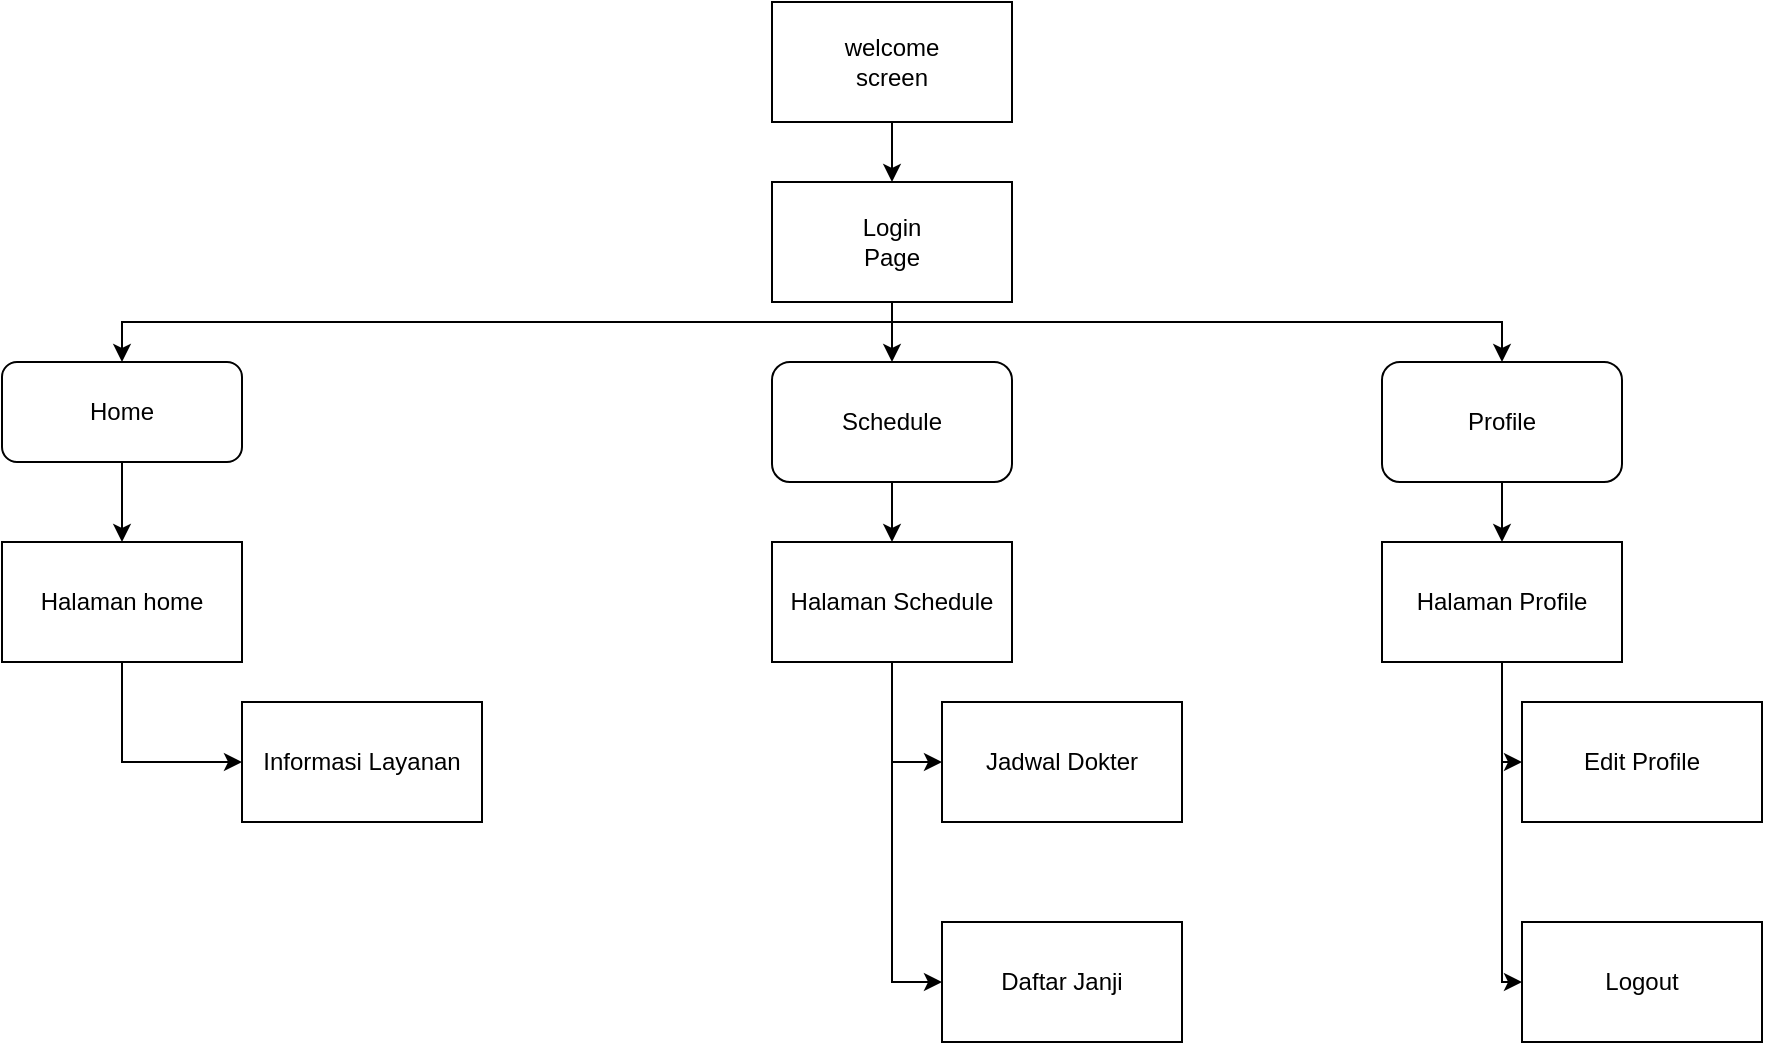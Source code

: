 <mxfile version="25.0.1">
  <diagram name="Page-1" id="XRQW1WbPfEY1eK2ji6wj">
    <mxGraphModel dx="947" dy="1100" grid="1" gridSize="10" guides="1" tooltips="1" connect="1" arrows="1" fold="1" page="1" pageScale="1" pageWidth="850" pageHeight="1100" math="0" shadow="0">
      <root>
        <mxCell id="0" />
        <mxCell id="1" parent="0" />
        <mxCell id="CbI3CU1YV4Z_4xYyhZJx-3" value="" style="edgeStyle=orthogonalEdgeStyle;rounded=0;orthogonalLoop=1;jettySize=auto;html=1;" edge="1" parent="1" source="CbI3CU1YV4Z_4xYyhZJx-1" target="CbI3CU1YV4Z_4xYyhZJx-2">
          <mxGeometry relative="1" as="geometry" />
        </mxCell>
        <mxCell id="CbI3CU1YV4Z_4xYyhZJx-1" value="welcome&lt;br&gt;screen" style="rounded=0;whiteSpace=wrap;html=1;" vertex="1" parent="1">
          <mxGeometry x="385" y="40" width="120" height="60" as="geometry" />
        </mxCell>
        <mxCell id="CbI3CU1YV4Z_4xYyhZJx-5" value="" style="edgeStyle=orthogonalEdgeStyle;rounded=0;orthogonalLoop=1;jettySize=auto;html=1;" edge="1" parent="1" source="CbI3CU1YV4Z_4xYyhZJx-2" target="CbI3CU1YV4Z_4xYyhZJx-4">
          <mxGeometry relative="1" as="geometry">
            <Array as="points">
              <mxPoint x="445" y="200" />
              <mxPoint x="60" y="200" />
            </Array>
          </mxGeometry>
        </mxCell>
        <mxCell id="CbI3CU1YV4Z_4xYyhZJx-7" value="" style="edgeStyle=orthogonalEdgeStyle;rounded=0;orthogonalLoop=1;jettySize=auto;html=1;" edge="1" parent="1" source="CbI3CU1YV4Z_4xYyhZJx-2" target="CbI3CU1YV4Z_4xYyhZJx-6">
          <mxGeometry relative="1" as="geometry" />
        </mxCell>
        <mxCell id="CbI3CU1YV4Z_4xYyhZJx-23" value="" style="edgeStyle=orthogonalEdgeStyle;rounded=0;orthogonalLoop=1;jettySize=auto;html=1;exitX=0.5;exitY=1;exitDx=0;exitDy=0;entryX=0.5;entryY=0;entryDx=0;entryDy=0;" edge="1" parent="1" source="CbI3CU1YV4Z_4xYyhZJx-2" target="CbI3CU1YV4Z_4xYyhZJx-22">
          <mxGeometry relative="1" as="geometry">
            <Array as="points">
              <mxPoint x="445" y="200" />
              <mxPoint x="750" y="200" />
            </Array>
          </mxGeometry>
        </mxCell>
        <mxCell id="CbI3CU1YV4Z_4xYyhZJx-2" value="Login&lt;br&gt;Page" style="rounded=0;whiteSpace=wrap;html=1;" vertex="1" parent="1">
          <mxGeometry x="385" y="130" width="120" height="60" as="geometry" />
        </mxCell>
        <mxCell id="CbI3CU1YV4Z_4xYyhZJx-13" value="" style="edgeStyle=orthogonalEdgeStyle;rounded=0;orthogonalLoop=1;jettySize=auto;html=1;" edge="1" parent="1" source="CbI3CU1YV4Z_4xYyhZJx-4" target="CbI3CU1YV4Z_4xYyhZJx-12">
          <mxGeometry relative="1" as="geometry" />
        </mxCell>
        <mxCell id="CbI3CU1YV4Z_4xYyhZJx-4" value="Home" style="whiteSpace=wrap;html=1;rounded=1&#xa;;" vertex="1" parent="1">
          <mxGeometry y="220" width="120" height="50" as="geometry" />
        </mxCell>
        <mxCell id="CbI3CU1YV4Z_4xYyhZJx-17" value="" style="edgeStyle=orthogonalEdgeStyle;rounded=0;orthogonalLoop=1;jettySize=auto;html=1;" edge="1" parent="1" source="CbI3CU1YV4Z_4xYyhZJx-6" target="CbI3CU1YV4Z_4xYyhZJx-16">
          <mxGeometry relative="1" as="geometry" />
        </mxCell>
        <mxCell id="CbI3CU1YV4Z_4xYyhZJx-6" value="Schedule" style="rounded=1;whiteSpace=wrap;html=1;" vertex="1" parent="1">
          <mxGeometry x="385" y="220" width="120" height="60" as="geometry" />
        </mxCell>
        <mxCell id="CbI3CU1YV4Z_4xYyhZJx-15" value="" style="edgeStyle=orthogonalEdgeStyle;rounded=0;orthogonalLoop=1;jettySize=auto;html=1;" edge="1" parent="1" source="CbI3CU1YV4Z_4xYyhZJx-12" target="CbI3CU1YV4Z_4xYyhZJx-14">
          <mxGeometry relative="1" as="geometry">
            <Array as="points">
              <mxPoint x="60" y="420" />
            </Array>
          </mxGeometry>
        </mxCell>
        <mxCell id="CbI3CU1YV4Z_4xYyhZJx-12" value="Halaman home" style="whiteSpace=wrap;html=1;rounded=0;" vertex="1" parent="1">
          <mxGeometry y="310" width="120" height="60" as="geometry" />
        </mxCell>
        <mxCell id="CbI3CU1YV4Z_4xYyhZJx-14" value="Informasi Layanan" style="whiteSpace=wrap;html=1;rounded=0;" vertex="1" parent="1">
          <mxGeometry x="120" y="390" width="120" height="60" as="geometry" />
        </mxCell>
        <mxCell id="CbI3CU1YV4Z_4xYyhZJx-19" value="" style="edgeStyle=orthogonalEdgeStyle;rounded=0;orthogonalLoop=1;jettySize=auto;html=1;entryX=0;entryY=0.5;entryDx=0;entryDy=0;" edge="1" parent="1" source="CbI3CU1YV4Z_4xYyhZJx-16" target="CbI3CU1YV4Z_4xYyhZJx-18">
          <mxGeometry relative="1" as="geometry" />
        </mxCell>
        <mxCell id="CbI3CU1YV4Z_4xYyhZJx-16" value="Halaman Schedule" style="rounded=0;whiteSpace=wrap;html=1;" vertex="1" parent="1">
          <mxGeometry x="385" y="310" width="120" height="60" as="geometry" />
        </mxCell>
        <mxCell id="CbI3CU1YV4Z_4xYyhZJx-21" value="" style="edgeStyle=orthogonalEdgeStyle;rounded=0;orthogonalLoop=1;jettySize=auto;html=1;entryX=0;entryY=0.5;entryDx=0;entryDy=0;exitX=0.5;exitY=1;exitDx=0;exitDy=0;" edge="1" parent="1" source="CbI3CU1YV4Z_4xYyhZJx-16" target="CbI3CU1YV4Z_4xYyhZJx-20">
          <mxGeometry relative="1" as="geometry">
            <Array as="points">
              <mxPoint x="445" y="530" />
            </Array>
          </mxGeometry>
        </mxCell>
        <mxCell id="CbI3CU1YV4Z_4xYyhZJx-18" value="Jadwal Dokter" style="rounded=0;whiteSpace=wrap;html=1;" vertex="1" parent="1">
          <mxGeometry x="470" y="390" width="120" height="60" as="geometry" />
        </mxCell>
        <mxCell id="CbI3CU1YV4Z_4xYyhZJx-20" value="Daftar Janji" style="rounded=0;whiteSpace=wrap;html=1;" vertex="1" parent="1">
          <mxGeometry x="470" y="500" width="120" height="60" as="geometry" />
        </mxCell>
        <mxCell id="CbI3CU1YV4Z_4xYyhZJx-25" value="" style="edgeStyle=orthogonalEdgeStyle;rounded=0;orthogonalLoop=1;jettySize=auto;html=1;" edge="1" parent="1" source="CbI3CU1YV4Z_4xYyhZJx-22" target="CbI3CU1YV4Z_4xYyhZJx-24">
          <mxGeometry relative="1" as="geometry" />
        </mxCell>
        <mxCell id="CbI3CU1YV4Z_4xYyhZJx-22" value="Profile" style="rounded=1;whiteSpace=wrap;html=1;" vertex="1" parent="1">
          <mxGeometry x="690" y="220" width="120" height="60" as="geometry" />
        </mxCell>
        <mxCell id="CbI3CU1YV4Z_4xYyhZJx-27" value="" style="edgeStyle=orthogonalEdgeStyle;rounded=0;orthogonalLoop=1;jettySize=auto;html=1;" edge="1" parent="1" source="CbI3CU1YV4Z_4xYyhZJx-24" target="CbI3CU1YV4Z_4xYyhZJx-26">
          <mxGeometry relative="1" as="geometry">
            <Array as="points">
              <mxPoint x="750" y="420" />
            </Array>
          </mxGeometry>
        </mxCell>
        <mxCell id="CbI3CU1YV4Z_4xYyhZJx-24" value="Halaman Profile" style="rounded=0;whiteSpace=wrap;html=1;" vertex="1" parent="1">
          <mxGeometry x="690" y="310" width="120" height="60" as="geometry" />
        </mxCell>
        <mxCell id="CbI3CU1YV4Z_4xYyhZJx-29" value="" style="edgeStyle=orthogonalEdgeStyle;rounded=0;orthogonalLoop=1;jettySize=auto;html=1;exitX=0.5;exitY=1;exitDx=0;exitDy=0;" edge="1" parent="1" source="CbI3CU1YV4Z_4xYyhZJx-24" target="CbI3CU1YV4Z_4xYyhZJx-28">
          <mxGeometry relative="1" as="geometry">
            <Array as="points">
              <mxPoint x="750" y="530" />
            </Array>
          </mxGeometry>
        </mxCell>
        <mxCell id="CbI3CU1YV4Z_4xYyhZJx-26" value="Edit Profile" style="rounded=0;whiteSpace=wrap;html=1;" vertex="1" parent="1">
          <mxGeometry x="760" y="390" width="120" height="60" as="geometry" />
        </mxCell>
        <mxCell id="CbI3CU1YV4Z_4xYyhZJx-28" value="Logout" style="rounded=0;whiteSpace=wrap;html=1;" vertex="1" parent="1">
          <mxGeometry x="760" y="500" width="120" height="60" as="geometry" />
        </mxCell>
      </root>
    </mxGraphModel>
  </diagram>
</mxfile>
